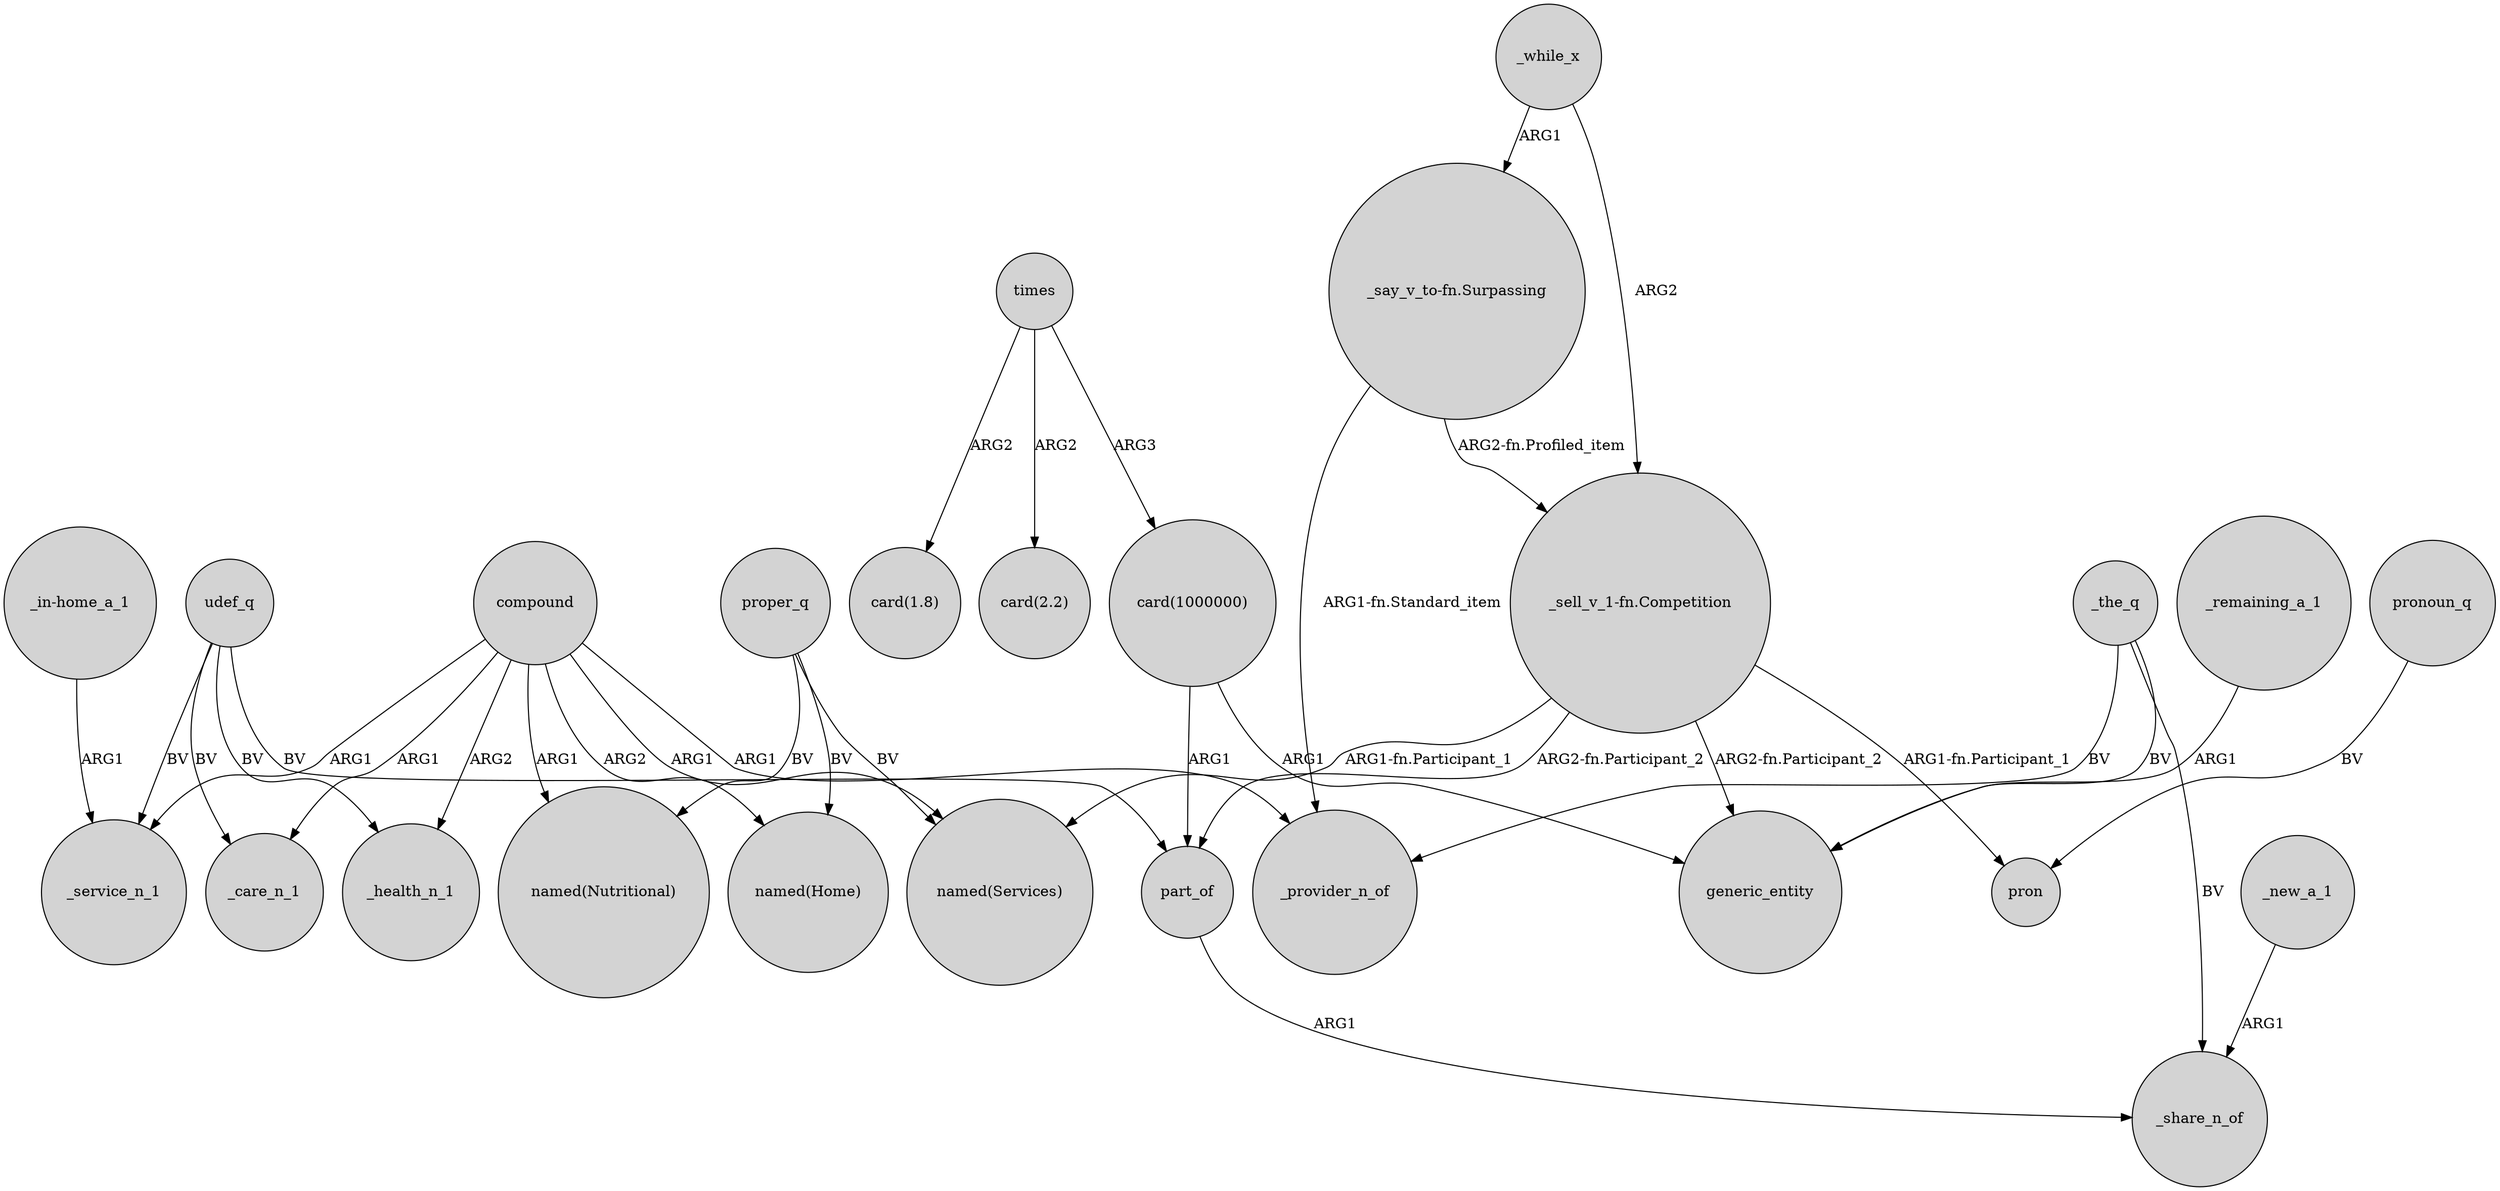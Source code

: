 digraph {
	node [shape=circle style=filled]
	"_sell_v_1-fn.Competition" -> "named(Services)" [label="ARG1-fn.Participant_1"]
	udef_q -> _health_n_1 [label=BV]
	udef_q -> _service_n_1 [label=BV]
	"_sell_v_1-fn.Competition" -> generic_entity [label="ARG2-fn.Participant_2"]
	udef_q -> part_of [label=BV]
	_while_x -> "_sell_v_1-fn.Competition" [label=ARG2]
	compound -> _health_n_1 [label=ARG2]
	udef_q -> _care_n_1 [label=BV]
	_while_x -> "_say_v_to-fn.Surpassing" [label=ARG1]
	"_in-home_a_1" -> _service_n_1 [label=ARG1]
	_the_q -> _share_n_of [label=BV]
	times -> "card(1000000)" [label=ARG3]
	_new_a_1 -> _share_n_of [label=ARG1]
	"_say_v_to-fn.Surpassing" -> _provider_n_of [label="ARG1-fn.Standard_item"]
	compound -> "named(Home)" [label=ARG2]
	pronoun_q -> pron [label=BV]
	proper_q -> "named(Home)" [label=BV]
	compound -> "named(Services)" [label=ARG1]
	"card(1000000)" -> generic_entity [label=ARG1]
	compound -> _care_n_1 [label=ARG1]
	proper_q -> "named(Nutritional)" [label=BV]
	_the_q -> _provider_n_of [label=BV]
	compound -> "named(Nutritional)" [label=ARG1]
	_remaining_a_1 -> generic_entity [label=ARG1]
	"_say_v_to-fn.Surpassing" -> "_sell_v_1-fn.Competition" [label="ARG2-fn.Profiled_item"]
	compound -> _provider_n_of [label=ARG1]
	_the_q -> generic_entity [label=BV]
	"card(1000000)" -> part_of [label=ARG1]
	times -> "card(2.2)" [label=ARG2]
	times -> "card(1.8)" [label=ARG2]
	"_sell_v_1-fn.Competition" -> pron [label="ARG1-fn.Participant_1"]
	proper_q -> "named(Services)" [label=BV]
	compound -> _service_n_1 [label=ARG1]
	"_sell_v_1-fn.Competition" -> part_of [label="ARG2-fn.Participant_2"]
	part_of -> _share_n_of [label=ARG1]
}
